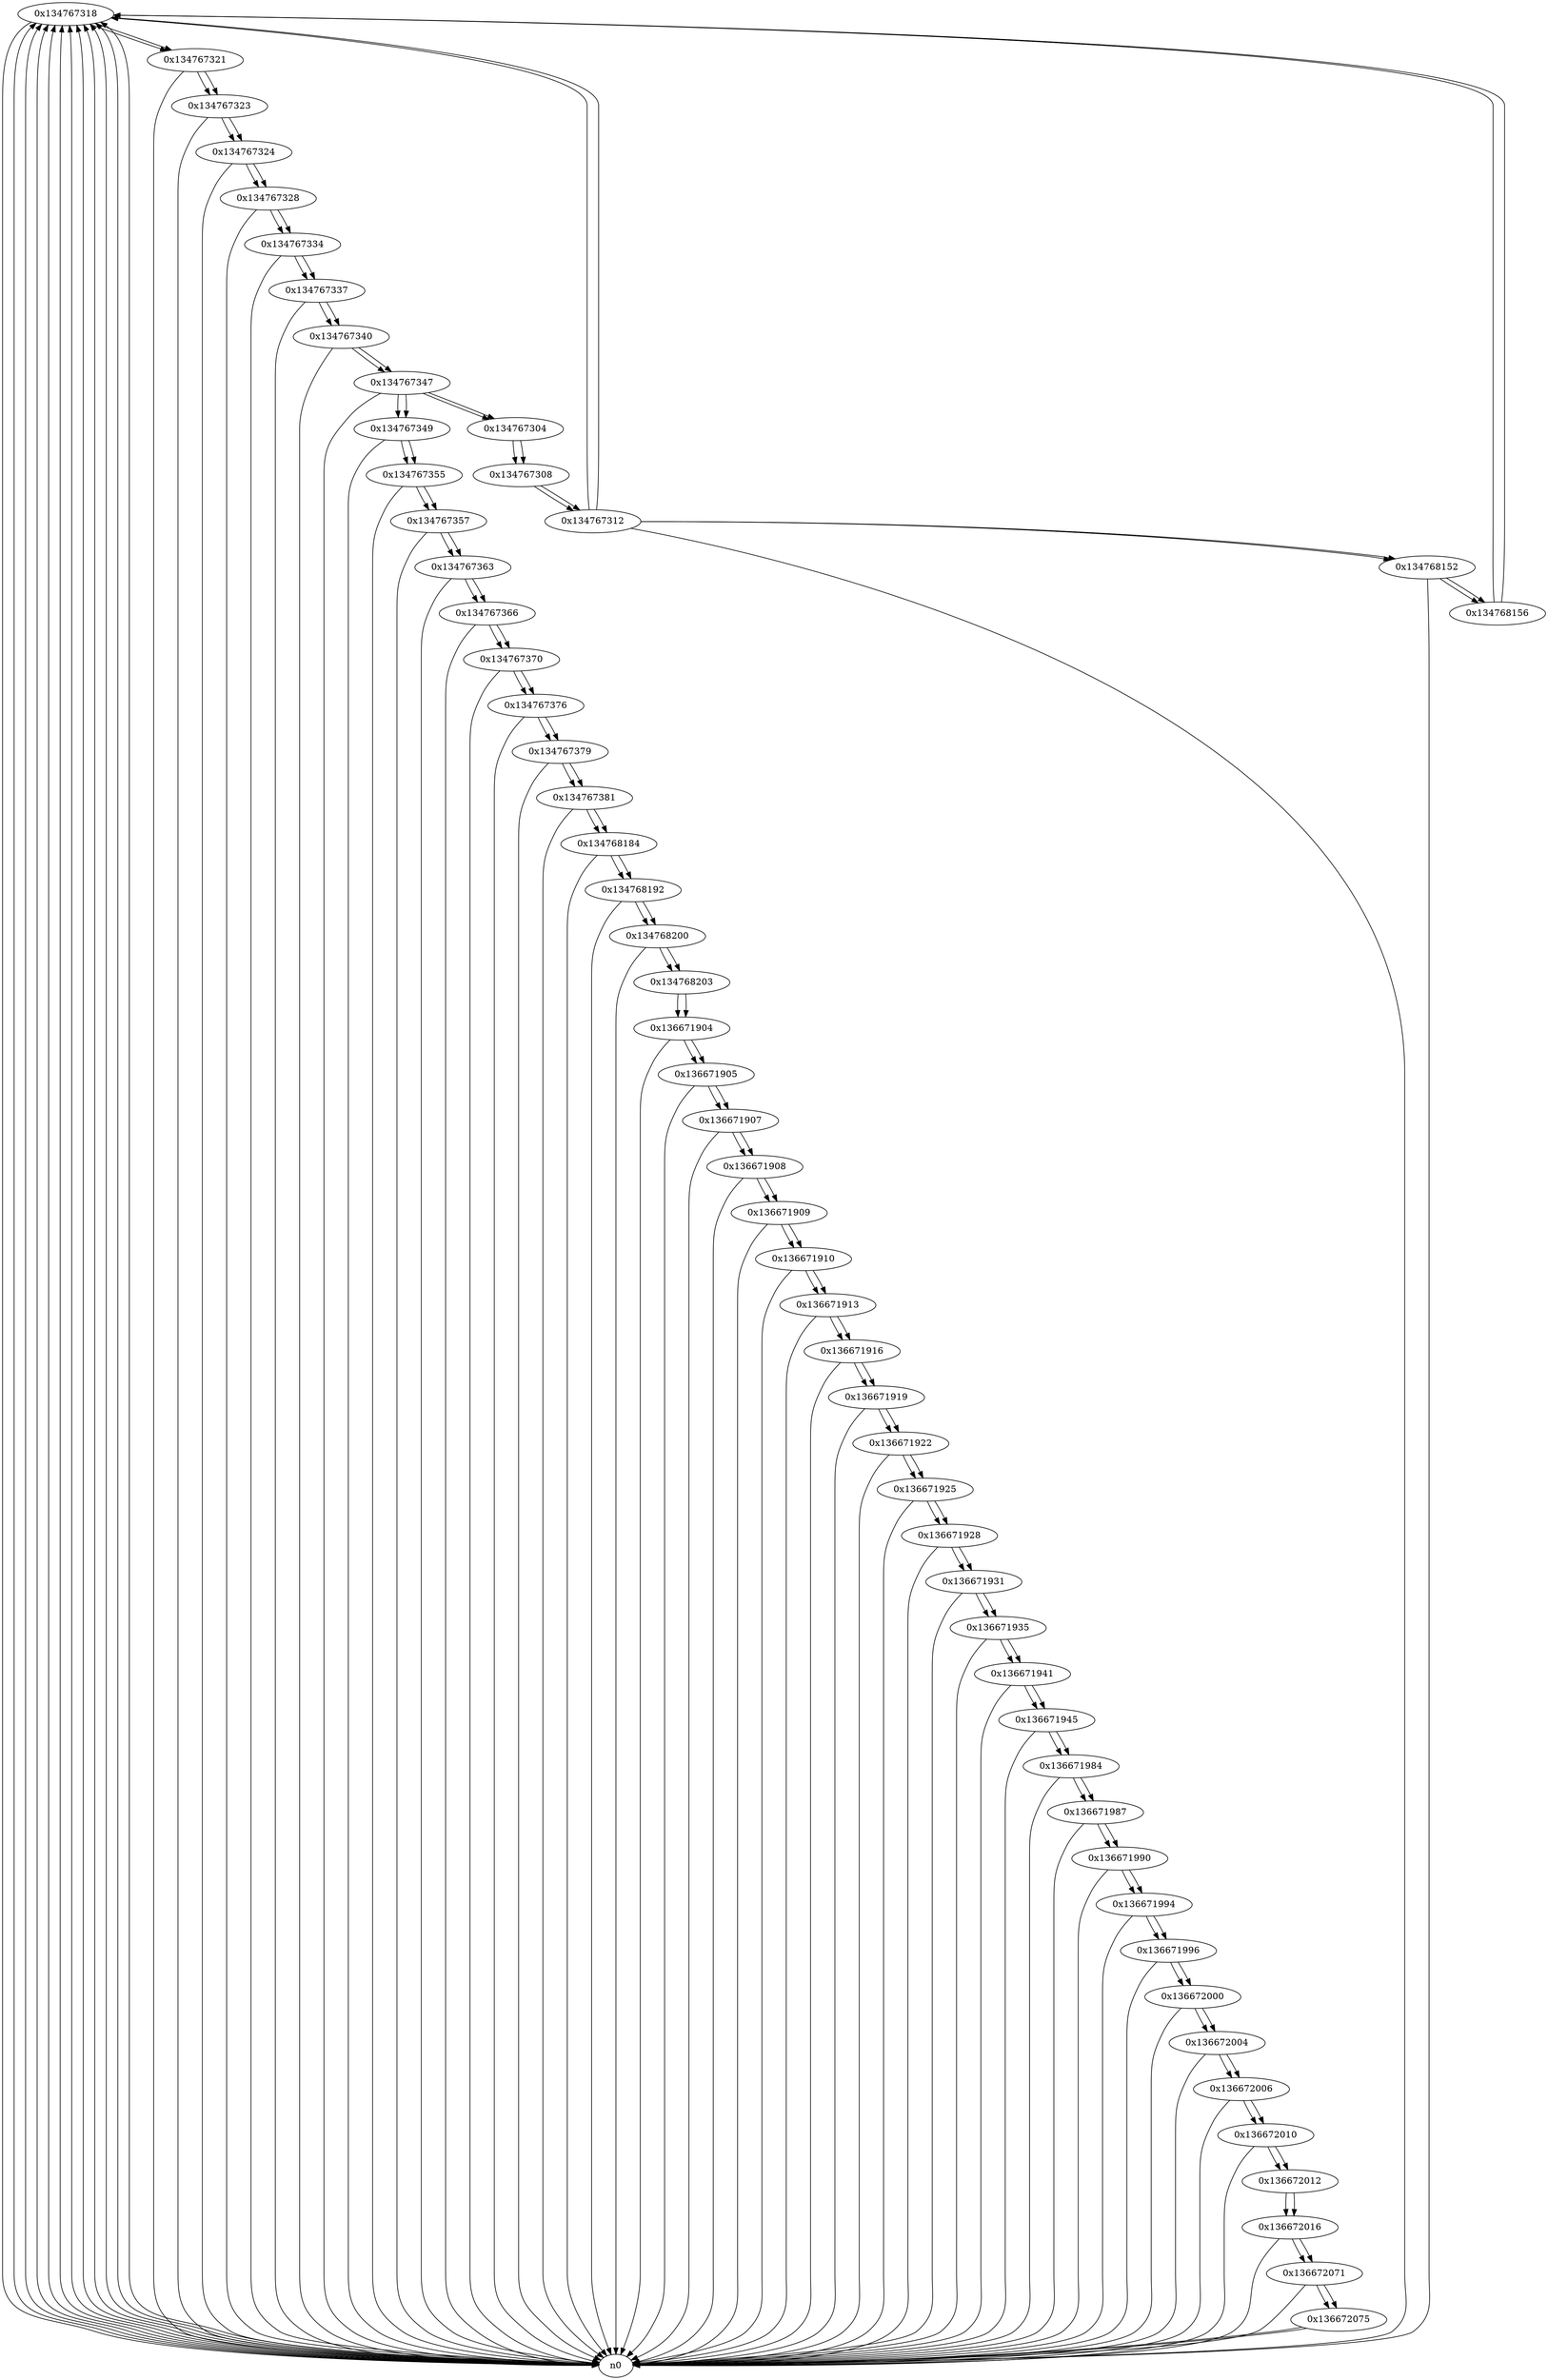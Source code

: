 digraph G{
/* nodes */
  n1 [label="0x134767318"]
  n2 [label="0x134767321"]
  n3 [label="0x134767323"]
  n4 [label="0x134767324"]
  n5 [label="0x134767328"]
  n6 [label="0x134767334"]
  n7 [label="0x134767337"]
  n8 [label="0x134767340"]
  n9 [label="0x134767347"]
  n10 [label="0x134767349"]
  n11 [label="0x134767355"]
  n12 [label="0x134767357"]
  n13 [label="0x134767363"]
  n14 [label="0x134767366"]
  n15 [label="0x134767370"]
  n16 [label="0x134767376"]
  n17 [label="0x134767379"]
  n18 [label="0x134767381"]
  n19 [label="0x134768184"]
  n20 [label="0x134768192"]
  n21 [label="0x134768200"]
  n22 [label="0x134768203"]
  n23 [label="0x136671904"]
  n24 [label="0x136671905"]
  n25 [label="0x136671907"]
  n26 [label="0x136671908"]
  n27 [label="0x136671909"]
  n28 [label="0x136671910"]
  n29 [label="0x136671913"]
  n30 [label="0x136671916"]
  n31 [label="0x136671919"]
  n32 [label="0x136671922"]
  n33 [label="0x136671925"]
  n34 [label="0x136671928"]
  n35 [label="0x136671931"]
  n36 [label="0x136671935"]
  n37 [label="0x136671941"]
  n38 [label="0x136671945"]
  n39 [label="0x136671984"]
  n40 [label="0x136671987"]
  n41 [label="0x136671990"]
  n42 [label="0x136671994"]
  n43 [label="0x136671996"]
  n44 [label="0x136672000"]
  n45 [label="0x136672004"]
  n46 [label="0x136672006"]
  n47 [label="0x136672010"]
  n48 [label="0x136672012"]
  n49 [label="0x136672016"]
  n50 [label="0x136672071"]
  n51 [label="0x136672075"]
  n52 [label="0x134767304"]
  n53 [label="0x134767308"]
  n54 [label="0x134767312"]
  n55 [label="0x134768152"]
  n56 [label="0x134768156"]
/* edges */
n1 -> n2;
n1 -> n0;
n0 -> n1;
n0 -> n1;
n0 -> n1;
n0 -> n1;
n0 -> n1;
n0 -> n1;
n0 -> n1;
n0 -> n1;
n56 -> n1;
n54 -> n1;
n0 -> n1;
n0 -> n1;
n0 -> n1;
n2 -> n3;
n2 -> n0;
n1 -> n2;
n3 -> n4;
n3 -> n0;
n2 -> n3;
n4 -> n5;
n4 -> n0;
n3 -> n4;
n5 -> n6;
n5 -> n0;
n4 -> n5;
n6 -> n7;
n6 -> n0;
n5 -> n6;
n7 -> n8;
n7 -> n0;
n6 -> n7;
n8 -> n9;
n8 -> n0;
n7 -> n8;
n9 -> n10;
n9 -> n52;
n9 -> n0;
n8 -> n9;
n10 -> n11;
n10 -> n0;
n9 -> n10;
n11 -> n12;
n11 -> n0;
n10 -> n11;
n12 -> n13;
n12 -> n0;
n11 -> n12;
n13 -> n14;
n13 -> n0;
n12 -> n13;
n14 -> n15;
n14 -> n0;
n13 -> n14;
n15 -> n16;
n15 -> n0;
n14 -> n15;
n16 -> n17;
n16 -> n0;
n15 -> n16;
n17 -> n18;
n17 -> n0;
n16 -> n17;
n18 -> n19;
n18 -> n0;
n17 -> n18;
n19 -> n20;
n19 -> n0;
n18 -> n19;
n20 -> n21;
n20 -> n0;
n19 -> n20;
n21 -> n22;
n21 -> n0;
n20 -> n21;
n22 -> n23;
n21 -> n22;
n23 -> n24;
n23 -> n0;
n22 -> n23;
n24 -> n25;
n24 -> n0;
n23 -> n24;
n25 -> n26;
n25 -> n0;
n24 -> n25;
n26 -> n27;
n26 -> n0;
n25 -> n26;
n27 -> n28;
n27 -> n0;
n26 -> n27;
n28 -> n29;
n28 -> n0;
n27 -> n28;
n29 -> n30;
n29 -> n0;
n28 -> n29;
n30 -> n31;
n30 -> n0;
n29 -> n30;
n31 -> n32;
n31 -> n0;
n30 -> n31;
n32 -> n33;
n32 -> n0;
n31 -> n32;
n33 -> n34;
n33 -> n0;
n32 -> n33;
n34 -> n35;
n34 -> n0;
n33 -> n34;
n35 -> n36;
n35 -> n0;
n34 -> n35;
n36 -> n37;
n36 -> n0;
n35 -> n36;
n37 -> n38;
n37 -> n0;
n36 -> n37;
n38 -> n39;
n38 -> n0;
n37 -> n38;
n39 -> n40;
n39 -> n0;
n38 -> n39;
n40 -> n41;
n40 -> n0;
n39 -> n40;
n41 -> n42;
n41 -> n0;
n40 -> n41;
n42 -> n43;
n42 -> n0;
n41 -> n42;
n43 -> n44;
n43 -> n0;
n42 -> n43;
n44 -> n45;
n44 -> n0;
n43 -> n44;
n45 -> n46;
n45 -> n0;
n44 -> n45;
n46 -> n47;
n46 -> n0;
n45 -> n46;
n47 -> n48;
n47 -> n0;
n46 -> n47;
n48 -> n49;
n47 -> n48;
n49 -> n50;
n49 -> n0;
n48 -> n49;
n50 -> n51;
n50 -> n0;
n49 -> n50;
n51 -> n0;
n51 -> n0;
n50 -> n51;
n52 -> n53;
n9 -> n52;
n53 -> n54;
n52 -> n53;
n54 -> n55;
n54 -> n1;
n54 -> n0;
n53 -> n54;
n55 -> n56;
n55 -> n0;
n54 -> n55;
n56 -> n1;
n55 -> n56;
}
